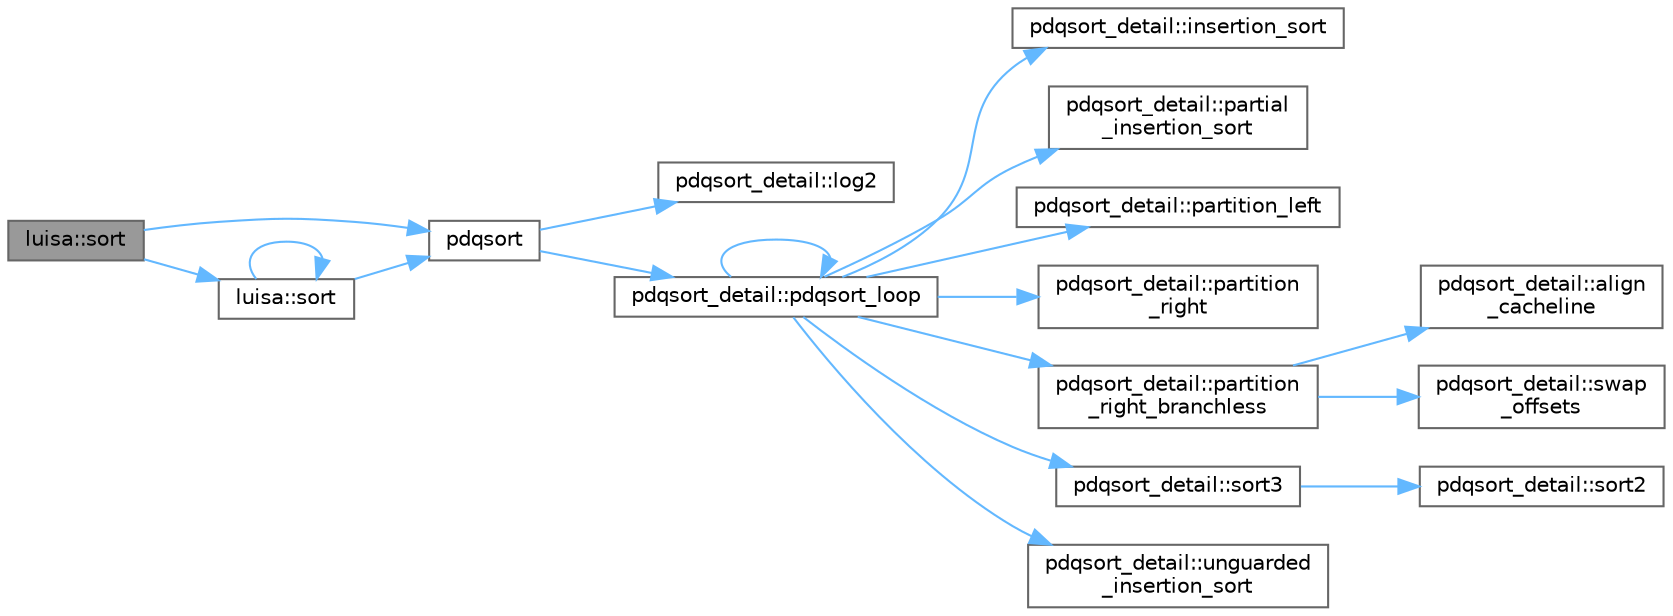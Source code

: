 digraph "luisa::sort"
{
 // LATEX_PDF_SIZE
  bgcolor="transparent";
  edge [fontname=Helvetica,fontsize=10,labelfontname=Helvetica,labelfontsize=10];
  node [fontname=Helvetica,fontsize=10,shape=box,height=0.2,width=0.4];
  rankdir="LR";
  Node1 [id="Node000001",label="luisa::sort",height=0.2,width=0.4,color="gray40", fillcolor="grey60", style="filled", fontcolor="black",tooltip=" "];
  Node1 -> Node2 [id="edge18_Node000001_Node000002",color="steelblue1",style="solid",tooltip=" "];
  Node2 [id="Node000002",label="pdqsort",height=0.2,width=0.4,color="grey40", fillcolor="white", style="filled",URL="$pdqsort_8h.html#a9a4675f3c4f61ef1aa7d808c984d5f35",tooltip=" "];
  Node2 -> Node3 [id="edge19_Node000002_Node000003",color="steelblue1",style="solid",tooltip=" "];
  Node3 [id="Node000003",label="pdqsort_detail::log2",height=0.2,width=0.4,color="grey40", fillcolor="white", style="filled",URL="$namespacepdqsort__detail.html#a92efcfdf1e8d68b3874edff8b80076ed",tooltip=" "];
  Node2 -> Node4 [id="edge20_Node000002_Node000004",color="steelblue1",style="solid",tooltip=" "];
  Node4 [id="Node000004",label="pdqsort_detail::pdqsort_loop",height=0.2,width=0.4,color="grey40", fillcolor="white", style="filled",URL="$namespacepdqsort__detail.html#a2c5ecdf1abb3b6e3fc02cd157512ac11",tooltip=" "];
  Node4 -> Node5 [id="edge21_Node000004_Node000005",color="steelblue1",style="solid",tooltip=" "];
  Node5 [id="Node000005",label="pdqsort_detail::insertion_sort",height=0.2,width=0.4,color="grey40", fillcolor="white", style="filled",URL="$namespacepdqsort__detail.html#adc095280baf9194391b8fd781bf22c05",tooltip=" "];
  Node4 -> Node6 [id="edge22_Node000004_Node000006",color="steelblue1",style="solid",tooltip=" "];
  Node6 [id="Node000006",label="pdqsort_detail::partial\l_insertion_sort",height=0.2,width=0.4,color="grey40", fillcolor="white", style="filled",URL="$namespacepdqsort__detail.html#a01d434ba2a54a3abc238517e4cb7519a",tooltip=" "];
  Node4 -> Node7 [id="edge23_Node000004_Node000007",color="steelblue1",style="solid",tooltip=" "];
  Node7 [id="Node000007",label="pdqsort_detail::partition_left",height=0.2,width=0.4,color="grey40", fillcolor="white", style="filled",URL="$namespacepdqsort__detail.html#af7961c01faadc35189ac84f9b03e837f",tooltip=" "];
  Node4 -> Node8 [id="edge24_Node000004_Node000008",color="steelblue1",style="solid",tooltip=" "];
  Node8 [id="Node000008",label="pdqsort_detail::partition\l_right",height=0.2,width=0.4,color="grey40", fillcolor="white", style="filled",URL="$namespacepdqsort__detail.html#a0a55eeeaaea5faef67766c6b65ccfd2e",tooltip=" "];
  Node4 -> Node9 [id="edge25_Node000004_Node000009",color="steelblue1",style="solid",tooltip=" "];
  Node9 [id="Node000009",label="pdqsort_detail::partition\l_right_branchless",height=0.2,width=0.4,color="grey40", fillcolor="white", style="filled",URL="$namespacepdqsort__detail.html#ae07c959114ecfa16ecafac5996f3ff26",tooltip=" "];
  Node9 -> Node10 [id="edge26_Node000009_Node000010",color="steelblue1",style="solid",tooltip=" "];
  Node10 [id="Node000010",label="pdqsort_detail::align\l_cacheline",height=0.2,width=0.4,color="grey40", fillcolor="white", style="filled",URL="$namespacepdqsort__detail.html#a9c14c46c400c3d91db14fb6500d576a0",tooltip=" "];
  Node9 -> Node11 [id="edge27_Node000009_Node000011",color="steelblue1",style="solid",tooltip=" "];
  Node11 [id="Node000011",label="pdqsort_detail::swap\l_offsets",height=0.2,width=0.4,color="grey40", fillcolor="white", style="filled",URL="$namespacepdqsort__detail.html#a9fb8c4c6e7cae1781d127e70e47a8016",tooltip=" "];
  Node4 -> Node4 [id="edge28_Node000004_Node000004",color="steelblue1",style="solid",tooltip=" "];
  Node4 -> Node12 [id="edge29_Node000004_Node000012",color="steelblue1",style="solid",tooltip=" "];
  Node12 [id="Node000012",label="pdqsort_detail::sort3",height=0.2,width=0.4,color="grey40", fillcolor="white", style="filled",URL="$namespacepdqsort__detail.html#ae1afda154c9e98c0f24589f4aa5f703f",tooltip=" "];
  Node12 -> Node13 [id="edge30_Node000012_Node000013",color="steelblue1",style="solid",tooltip=" "];
  Node13 [id="Node000013",label="pdqsort_detail::sort2",height=0.2,width=0.4,color="grey40", fillcolor="white", style="filled",URL="$namespacepdqsort__detail.html#a3daafaa0f44a7507d138749b7311dcaa",tooltip=" "];
  Node4 -> Node14 [id="edge31_Node000004_Node000014",color="steelblue1",style="solid",tooltip=" "];
  Node14 [id="Node000014",label="pdqsort_detail::unguarded\l_insertion_sort",height=0.2,width=0.4,color="grey40", fillcolor="white", style="filled",URL="$namespacepdqsort__detail.html#a3f1c34cdc137010052833aa50f03950d",tooltip=" "];
  Node1 -> Node15 [id="edge32_Node000001_Node000015",color="steelblue1",style="solid",tooltip=" "];
  Node15 [id="Node000015",label="luisa::sort",height=0.2,width=0.4,color="grey40", fillcolor="white", style="filled",URL="$namespaceluisa.html#a08fa599f3509804d7ec363f0901af3fa",tooltip=" "];
  Node15 -> Node2 [id="edge33_Node000015_Node000002",color="steelblue1",style="solid",tooltip=" "];
  Node15 -> Node15 [id="edge34_Node000015_Node000015",color="steelblue1",style="solid",tooltip=" "];
}
